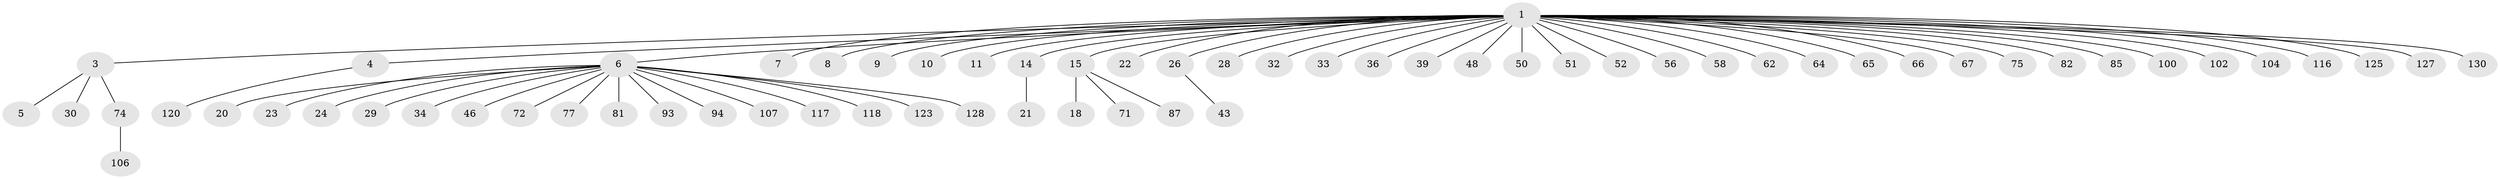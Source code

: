 // original degree distribution, {19: 0.007692307692307693, 24: 0.007692307692307693, 4: 0.06153846153846154, 2: 0.2153846153846154, 1: 0.6384615384615384, 17: 0.007692307692307693, 3: 0.046153846153846156, 6: 0.007692307692307693, 5: 0.007692307692307693}
// Generated by graph-tools (version 1.1) at 2025/14/03/09/25 04:14:37]
// undirected, 65 vertices, 64 edges
graph export_dot {
graph [start="1"]
  node [color=gray90,style=filled];
  1 [super="+2+17+12"];
  3;
  4;
  5;
  6;
  7 [super="+38"];
  8 [super="+41+44"];
  9;
  10 [super="+108+95+42"];
  11 [super="+53+122+61+19+13"];
  14;
  15 [super="+16+37+103"];
  18 [super="+27"];
  20 [super="+55"];
  21;
  22 [super="+105+126+35"];
  23 [super="+68"];
  24;
  26 [super="+70+45"];
  28 [super="+31"];
  29;
  30;
  32;
  33 [super="+80"];
  34 [super="+86"];
  36 [super="+47"];
  39 [super="+54"];
  43;
  46 [super="+96"];
  48 [super="+60"];
  50 [super="+73"];
  51 [super="+84+78"];
  52;
  56 [super="+111"];
  58;
  62;
  64;
  65;
  66 [super="+114"];
  67 [super="+83"];
  71 [super="+97+129+110"];
  72;
  74 [super="+89"];
  75 [super="+88"];
  77 [super="+92+113"];
  81;
  82;
  85;
  87;
  93;
  94;
  100 [super="+101"];
  102;
  104;
  106;
  107;
  116;
  117;
  118;
  120;
  123;
  125;
  127;
  128;
  130;
  1 -- 3;
  1 -- 6;
  1 -- 8;
  1 -- 11;
  1 -- 14;
  1 -- 15;
  1 -- 22;
  1 -- 28;
  1 -- 51;
  1 -- 62;
  1 -- 64;
  1 -- 65;
  1 -- 82;
  1 -- 104;
  1 -- 127;
  1 -- 39 [weight=2];
  1 -- 130;
  1 -- 66;
  1 -- 4;
  1 -- 67;
  1 -- 7;
  1 -- 9;
  1 -- 10;
  1 -- 75;
  1 -- 85;
  1 -- 26;
  1 -- 32;
  1 -- 33;
  1 -- 36;
  1 -- 100;
  1 -- 102;
  1 -- 48;
  1 -- 50;
  1 -- 52;
  1 -- 116;
  1 -- 56;
  1 -- 58;
  1 -- 125;
  3 -- 5;
  3 -- 30;
  3 -- 74;
  4 -- 120;
  6 -- 20;
  6 -- 23;
  6 -- 24;
  6 -- 29;
  6 -- 34;
  6 -- 46;
  6 -- 72;
  6 -- 77;
  6 -- 81;
  6 -- 93;
  6 -- 94;
  6 -- 107;
  6 -- 117;
  6 -- 118;
  6 -- 123;
  6 -- 128;
  14 -- 21;
  15 -- 18;
  15 -- 71;
  15 -- 87;
  26 -- 43;
  74 -- 106;
}
